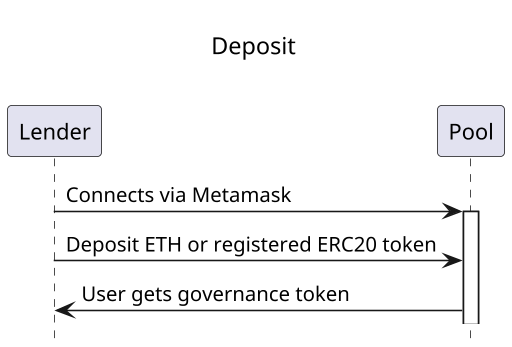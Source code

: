 @startuml
' List order

hide footbox
center header \n<font color=black size=15>Deposit</font> \n\n

skinparam dpi 150
skinparam sequence {

}

Lender -> "Pool": Connects via Metamask
activate "Pool"

Lender -> "Pool": Deposit ETH or registered ERC20 token

Pool -> "Lender": User gets governance token

@enduml
